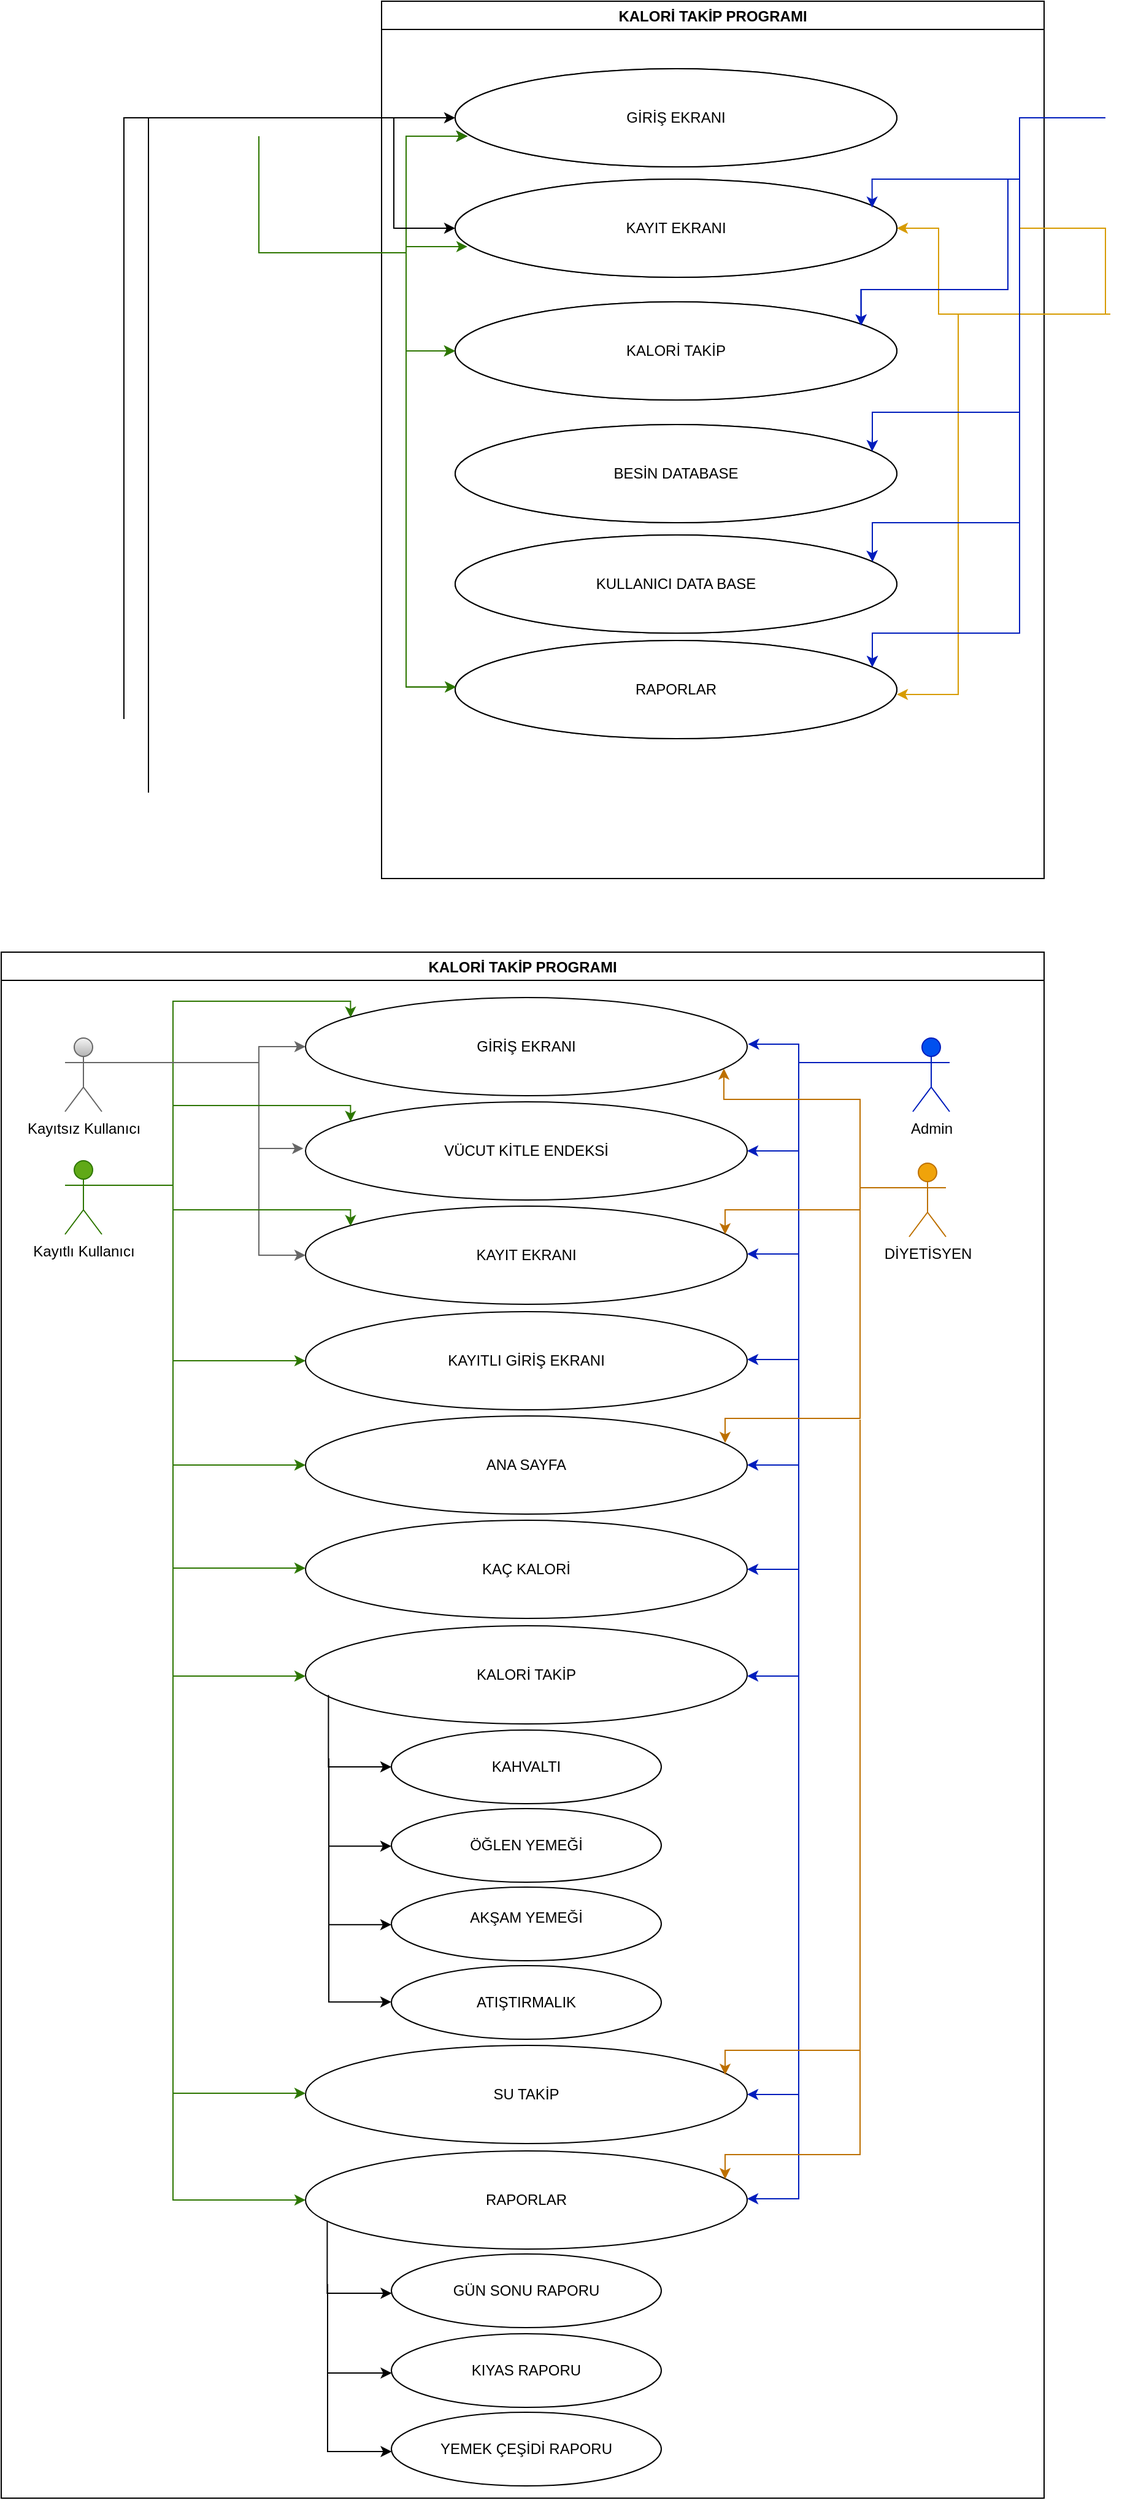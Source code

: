 <mxfile version="15.5.0" type="device"><diagram id="cacBJ3tiB-EXHOqqNlQ6" name="Page-1"><mxGraphModel dx="2858" dy="1007" grid="1" gridSize="10" guides="1" tooltips="1" connect="1" arrows="1" fold="1" page="1" pageScale="1" pageWidth="827" pageHeight="1169" background="#ffffff" math="0" shadow="0"><root><mxCell id="0"/><mxCell id="1" parent="0"/><mxCell id="B9KNrg0QCqw6SY1otzVy-28" style="edgeStyle=orthogonalEdgeStyle;rounded=0;orthogonalLoop=1;jettySize=auto;html=1;entryX=0;entryY=0.5;entryDx=0;entryDy=0;" parent="1" target="B9KNrg0QCqw6SY1otzVy-13" edge="1"><mxGeometry relative="1" as="geometry"><mxPoint x="200" y="110" as="targetPoint"/><Array as="points"><mxPoint x="90" y="110"/><mxPoint x="90" y="110"/></Array><mxPoint x="-30" y="660" as="sourcePoint"/></mxGeometry></mxCell><mxCell id="B9KNrg0QCqw6SY1otzVy-2" value="Kayıtlı Kullanıcı" style="shape=umlActor;verticalLabelPosition=bottom;verticalAlign=top;html=1;outlineConnect=0;fillColor=#60a917;strokeColor=#2D7600;fontColor=#000000;" parent="1" vertex="1"><mxGeometry x="-98" y="960" width="30" height="60" as="geometry"/></mxCell><mxCell id="B9KNrg0QCqw6SY1otzVy-5" value="Kayıtsız Kullanıcı" style="shape=umlActor;verticalLabelPosition=bottom;verticalAlign=top;html=1;outlineConnect=0;gradientColor=#b3b3b3;fillColor=#f5f5f5;strokeColor=#666666;" parent="1" vertex="1"><mxGeometry x="-98" y="860" width="30" height="60" as="geometry"/></mxCell><mxCell id="9NzVU3PA_Ae66Xvz6yI8-5" value="" style="edgeStyle=orthogonalEdgeStyle;rounded=0;orthogonalLoop=1;jettySize=auto;html=1;gradientColor=#ffa500;fillColor=#ffcd28;strokeColor=#d79b00;entryX=1;entryY=0.5;entryDx=0;entryDy=0;" parent="1" target="B9KNrg0QCqw6SY1otzVy-15" edge="1"><mxGeometry relative="1" as="geometry"><Array as="points"><mxPoint x="614" y="270"/><mxPoint x="614" y="200"/></Array><mxPoint x="754" y="270" as="sourcePoint"/><mxPoint x="574" y="200" as="targetPoint"/></mxGeometry></mxCell><mxCell id="B9KNrg0QCqw6SY1otzVy-11" value="KALORİ TAKİP PROGRAMI" style="swimlane;" parent="1" vertex="1"><mxGeometry x="160" y="15" width="540" height="715" as="geometry"><mxRectangle x="160" y="15" width="190" height="23" as="alternateBounds"/></mxGeometry></mxCell><mxCell id="B9KNrg0QCqw6SY1otzVy-13" value="" style="ellipse;whiteSpace=wrap;html=1;" parent="B9KNrg0QCqw6SY1otzVy-11" vertex="1"><mxGeometry x="60" y="55" width="360" height="80" as="geometry"/></mxCell><mxCell id="B9KNrg0QCqw6SY1otzVy-15" value="" style="ellipse;whiteSpace=wrap;html=1;" parent="B9KNrg0QCqw6SY1otzVy-11" vertex="1"><mxGeometry x="60" y="145" width="360" height="80" as="geometry"/></mxCell><mxCell id="B9KNrg0QCqw6SY1otzVy-17" value="GİRİŞ EKRANI" style="text;html=1;strokeColor=none;fillColor=none;align=center;verticalAlign=middle;whiteSpace=wrap;rounded=0;" parent="B9KNrg0QCqw6SY1otzVy-11" vertex="1"><mxGeometry x="145" y="80" width="190" height="30" as="geometry"/></mxCell><mxCell id="B9KNrg0QCqw6SY1otzVy-18" value="" style="ellipse;whiteSpace=wrap;html=1;" parent="B9KNrg0QCqw6SY1otzVy-11" vertex="1"><mxGeometry x="60" y="245" width="360" height="80" as="geometry"/></mxCell><mxCell id="B9KNrg0QCqw6SY1otzVy-19" value="KALORİ TAKİP" style="text;html=1;strokeColor=none;fillColor=none;align=center;verticalAlign=middle;whiteSpace=wrap;rounded=0;" parent="B9KNrg0QCqw6SY1otzVy-11" vertex="1"><mxGeometry x="145" y="270" width="190" height="30" as="geometry"/></mxCell><mxCell id="B9KNrg0QCqw6SY1otzVy-20" value="" style="ellipse;whiteSpace=wrap;html=1;" parent="B9KNrg0QCqw6SY1otzVy-11" vertex="1"><mxGeometry x="60" y="345" width="360" height="80" as="geometry"/></mxCell><mxCell id="B9KNrg0QCqw6SY1otzVy-21" value="BESİN DATABASE" style="text;html=1;strokeColor=none;fillColor=none;align=center;verticalAlign=middle;whiteSpace=wrap;rounded=0;" parent="B9KNrg0QCqw6SY1otzVy-11" vertex="1"><mxGeometry x="145" y="370" width="190" height="30" as="geometry"/></mxCell><mxCell id="B9KNrg0QCqw6SY1otzVy-22" value="" style="ellipse;whiteSpace=wrap;html=1;" parent="B9KNrg0QCqw6SY1otzVy-11" vertex="1"><mxGeometry x="60" y="435" width="360" height="80" as="geometry"/></mxCell><mxCell id="B9KNrg0QCqw6SY1otzVy-23" value="KULLANICI DATA BASE" style="text;html=1;strokeColor=none;fillColor=none;align=center;verticalAlign=middle;whiteSpace=wrap;rounded=0;" parent="B9KNrg0QCqw6SY1otzVy-11" vertex="1"><mxGeometry x="145" y="460" width="190" height="30" as="geometry"/></mxCell><mxCell id="B9KNrg0QCqw6SY1otzVy-24" value="" style="ellipse;whiteSpace=wrap;html=1;" parent="B9KNrg0QCqw6SY1otzVy-11" vertex="1"><mxGeometry x="60" y="521" width="360" height="80" as="geometry"/></mxCell><mxCell id="B9KNrg0QCqw6SY1otzVy-25" value="RAPORLAR" style="text;html=1;strokeColor=none;fillColor=none;align=center;verticalAlign=middle;whiteSpace=wrap;rounded=0;" parent="B9KNrg0QCqw6SY1otzVy-11" vertex="1"><mxGeometry x="145" y="546" width="190" height="30" as="geometry"/></mxCell><mxCell id="yzEdM-ZwiQYjUaZU4ipu-3" style="edgeStyle=orthogonalEdgeStyle;rounded=0;orthogonalLoop=1;jettySize=auto;html=1;entryX=0;entryY=0.5;entryDx=0;entryDy=0;" edge="1" parent="B9KNrg0QCqw6SY1otzVy-11"><mxGeometry relative="1" as="geometry"><mxPoint x="70" y="109.97" as="targetPoint"/><Array as="points"><mxPoint x="-100" y="205"/><mxPoint x="20" y="205"/><mxPoint x="20" y="110"/></Array><mxPoint x="-90" y="205" as="sourcePoint"/></mxGeometry></mxCell><mxCell id="yzEdM-ZwiQYjUaZU4ipu-5" value="" style="endArrow=classic;html=1;rounded=0;edgeStyle=orthogonalEdgeStyle;fillColor=#60a917;strokeColor=#2D7600;entryX=0.002;entryY=0.474;entryDx=0;entryDy=0;entryPerimeter=0;" edge="1" parent="B9KNrg0QCqw6SY1otzVy-11" target="B9KNrg0QCqw6SY1otzVy-24"><mxGeometry width="50" height="50" relative="1" as="geometry"><mxPoint x="20" y="272.97" as="sourcePoint"/><mxPoint x="50" y="560" as="targetPoint"/><Array as="points"><mxPoint x="20" y="559"/></Array></mxGeometry></mxCell><mxCell id="yzEdM-ZwiQYjUaZU4ipu-11" style="edgeStyle=orthogonalEdgeStyle;rounded=0;orthogonalLoop=1;jettySize=auto;html=1;entryX=0;entryY=0.5;entryDx=0;entryDy=0;fillColor=#60a917;strokeColor=#2D7600;" edge="1" parent="B9KNrg0QCqw6SY1otzVy-11"><mxGeometry relative="1" as="geometry"><mxPoint x="70" y="109.97" as="targetPoint"/><Array as="points"><mxPoint x="20" y="205"/><mxPoint x="20" y="110"/></Array><mxPoint y="205" as="sourcePoint"/></mxGeometry></mxCell><mxCell id="yzEdM-ZwiQYjUaZU4ipu-12" value="" style="endArrow=classic;html=1;rounded=0;edgeStyle=orthogonalEdgeStyle;fillColor=#60a917;strokeColor=#2D7600;entryX=0;entryY=0.5;entryDx=0;entryDy=0;" edge="1" parent="B9KNrg0QCqw6SY1otzVy-11" target="B9KNrg0QCqw6SY1otzVy-18"><mxGeometry width="50" height="50" relative="1" as="geometry"><mxPoint x="20" y="199.97" as="sourcePoint"/><mxPoint x="50" y="265" as="targetPoint"/><Array as="points"><mxPoint x="20" y="285"/></Array></mxGeometry></mxCell><mxCell id="yzEdM-ZwiQYjUaZU4ipu-18" style="edgeStyle=orthogonalEdgeStyle;rounded=0;orthogonalLoop=1;jettySize=auto;html=1;fillColor=#0050ef;strokeColor=#001DBC;" edge="1" parent="B9KNrg0QCqw6SY1otzVy-11" target="B9KNrg0QCqw6SY1otzVy-24"><mxGeometry relative="1" as="geometry"><mxPoint x="430" y="525" as="targetPoint"/><mxPoint x="520" y="145" as="sourcePoint"/><Array as="points"><mxPoint x="520" y="515"/><mxPoint x="400" y="515"/></Array></mxGeometry></mxCell><mxCell id="yzEdM-ZwiQYjUaZU4ipu-19" style="edgeStyle=orthogonalEdgeStyle;rounded=0;orthogonalLoop=1;jettySize=auto;html=1;fillColor=#0050ef;strokeColor=#001DBC;entryX=0.944;entryY=0.272;entryDx=0;entryDy=0;entryPerimeter=0;" edge="1" parent="B9KNrg0QCqw6SY1otzVy-11" target="B9KNrg0QCqw6SY1otzVy-20"><mxGeometry relative="1" as="geometry"><mxPoint x="430" y="355" as="targetPoint"/><mxPoint x="590" y="95" as="sourcePoint"/><Array as="points"><mxPoint x="520" y="95"/><mxPoint x="520" y="335"/><mxPoint x="400" y="335"/><mxPoint x="400" y="355"/><mxPoint x="400" y="355"/></Array></mxGeometry></mxCell><mxCell id="yzEdM-ZwiQYjUaZU4ipu-20" style="edgeStyle=orthogonalEdgeStyle;rounded=0;orthogonalLoop=1;jettySize=auto;html=1;fillColor=#0050ef;strokeColor=#001DBC;entryX=0.945;entryY=0.272;entryDx=0;entryDy=0;entryPerimeter=0;" edge="1" parent="B9KNrg0QCqw6SY1otzVy-11" target="B9KNrg0QCqw6SY1otzVy-22"><mxGeometry relative="1" as="geometry"><mxPoint x="400" y="452" as="targetPoint"/><mxPoint x="590" y="95" as="sourcePoint"/><Array as="points"><mxPoint x="520" y="95"/><mxPoint x="520" y="425"/><mxPoint x="400" y="425"/><mxPoint x="400" y="452"/><mxPoint x="400" y="452"/></Array></mxGeometry></mxCell><mxCell id="yzEdM-ZwiQYjUaZU4ipu-26" value="" style="endArrow=classic;html=1;rounded=0;edgeStyle=orthogonalEdgeStyle;fillColor=#0050ef;strokeColor=#001DBC;entryX=0.919;entryY=0.242;entryDx=0;entryDy=0;entryPerimeter=0;" edge="1" parent="B9KNrg0QCqw6SY1otzVy-11" target="B9KNrg0QCqw6SY1otzVy-18"><mxGeometry width="50" height="50" relative="1" as="geometry"><mxPoint x="510.52" y="145" as="sourcePoint"/><mxPoint x="390" y="260.64" as="targetPoint"/><Array as="points"><mxPoint x="511" y="235"/><mxPoint x="391" y="235"/></Array></mxGeometry></mxCell><mxCell id="B9KNrg0QCqw6SY1otzVy-16" value="KAYIT EKRANI" style="text;html=1;strokeColor=none;fillColor=none;align=center;verticalAlign=middle;whiteSpace=wrap;rounded=0;" parent="B9KNrg0QCqw6SY1otzVy-11" vertex="1"><mxGeometry x="145" y="170" width="190" height="30" as="geometry"/></mxCell><mxCell id="yzEdM-ZwiQYjUaZU4ipu-42" value="KALORİ TAKİP PROGRAMI" style="swimlane;" vertex="1" parent="B9KNrg0QCqw6SY1otzVy-11"><mxGeometry width="540" height="715" as="geometry"><mxRectangle x="160" y="15" width="190" height="23" as="alternateBounds"/></mxGeometry></mxCell><mxCell id="yzEdM-ZwiQYjUaZU4ipu-43" value="" style="ellipse;whiteSpace=wrap;html=1;" vertex="1" parent="yzEdM-ZwiQYjUaZU4ipu-42"><mxGeometry x="60" y="55" width="360" height="80" as="geometry"/></mxCell><mxCell id="yzEdM-ZwiQYjUaZU4ipu-44" value="" style="ellipse;whiteSpace=wrap;html=1;" vertex="1" parent="yzEdM-ZwiQYjUaZU4ipu-42"><mxGeometry x="60" y="145" width="360" height="80" as="geometry"/></mxCell><mxCell id="yzEdM-ZwiQYjUaZU4ipu-45" value="GİRİŞ EKRANI" style="text;html=1;strokeColor=none;fillColor=none;align=center;verticalAlign=middle;whiteSpace=wrap;rounded=0;" vertex="1" parent="yzEdM-ZwiQYjUaZU4ipu-42"><mxGeometry x="145" y="80" width="190" height="30" as="geometry"/></mxCell><mxCell id="yzEdM-ZwiQYjUaZU4ipu-46" value="" style="ellipse;whiteSpace=wrap;html=1;" vertex="1" parent="yzEdM-ZwiQYjUaZU4ipu-42"><mxGeometry x="60" y="245" width="360" height="80" as="geometry"/></mxCell><mxCell id="yzEdM-ZwiQYjUaZU4ipu-47" value="KALORİ TAKİP" style="text;html=1;strokeColor=none;fillColor=none;align=center;verticalAlign=middle;whiteSpace=wrap;rounded=0;" vertex="1" parent="yzEdM-ZwiQYjUaZU4ipu-42"><mxGeometry x="145" y="270" width="190" height="30" as="geometry"/></mxCell><mxCell id="yzEdM-ZwiQYjUaZU4ipu-48" value="" style="ellipse;whiteSpace=wrap;html=1;" vertex="1" parent="yzEdM-ZwiQYjUaZU4ipu-42"><mxGeometry x="60" y="345" width="360" height="80" as="geometry"/></mxCell><mxCell id="yzEdM-ZwiQYjUaZU4ipu-49" value="BESİN DATABASE" style="text;html=1;strokeColor=none;fillColor=none;align=center;verticalAlign=middle;whiteSpace=wrap;rounded=0;" vertex="1" parent="yzEdM-ZwiQYjUaZU4ipu-42"><mxGeometry x="145" y="370" width="190" height="30" as="geometry"/></mxCell><mxCell id="yzEdM-ZwiQYjUaZU4ipu-50" value="" style="ellipse;whiteSpace=wrap;html=1;" vertex="1" parent="yzEdM-ZwiQYjUaZU4ipu-42"><mxGeometry x="60" y="435" width="360" height="80" as="geometry"/></mxCell><mxCell id="yzEdM-ZwiQYjUaZU4ipu-51" value="KULLANICI DATA BASE" style="text;html=1;strokeColor=none;fillColor=none;align=center;verticalAlign=middle;whiteSpace=wrap;rounded=0;" vertex="1" parent="yzEdM-ZwiQYjUaZU4ipu-42"><mxGeometry x="145" y="460" width="190" height="30" as="geometry"/></mxCell><mxCell id="yzEdM-ZwiQYjUaZU4ipu-52" value="" style="ellipse;whiteSpace=wrap;html=1;" vertex="1" parent="yzEdM-ZwiQYjUaZU4ipu-42"><mxGeometry x="60" y="521" width="360" height="80" as="geometry"/></mxCell><mxCell id="yzEdM-ZwiQYjUaZU4ipu-53" value="RAPORLAR" style="text;html=1;strokeColor=none;fillColor=none;align=center;verticalAlign=middle;whiteSpace=wrap;rounded=0;" vertex="1" parent="yzEdM-ZwiQYjUaZU4ipu-42"><mxGeometry x="145" y="546" width="190" height="30" as="geometry"/></mxCell><mxCell id="yzEdM-ZwiQYjUaZU4ipu-54" style="edgeStyle=orthogonalEdgeStyle;rounded=0;orthogonalLoop=1;jettySize=auto;html=1;exitX=0;exitY=0.333;exitDx=0;exitDy=0;exitPerimeter=0;gradientColor=#ffa500;fillColor=#ffcd28;strokeColor=#d79b00;" edge="1" parent="yzEdM-ZwiQYjUaZU4ipu-42"><mxGeometry relative="1" as="geometry"><mxPoint x="420" y="565" as="targetPoint"/><mxPoint x="520" y="185" as="sourcePoint"/><Array as="points"><mxPoint x="590" y="255"/><mxPoint x="470" y="255"/><mxPoint x="470" y="565"/></Array></mxGeometry></mxCell><mxCell id="yzEdM-ZwiQYjUaZU4ipu-55" style="edgeStyle=orthogonalEdgeStyle;rounded=0;orthogonalLoop=1;jettySize=auto;html=1;entryX=0;entryY=0.5;entryDx=0;entryDy=0;" edge="1" parent="yzEdM-ZwiQYjUaZU4ipu-42"><mxGeometry relative="1" as="geometry"><mxPoint x="70" y="109.97" as="targetPoint"/><Array as="points"><mxPoint x="-100" y="205"/><mxPoint x="20" y="205"/><mxPoint x="20" y="110"/></Array><mxPoint x="-90" y="205" as="sourcePoint"/></mxGeometry></mxCell><mxCell id="yzEdM-ZwiQYjUaZU4ipu-56" value="" style="endArrow=classic;html=1;rounded=0;edgeStyle=orthogonalEdgeStyle;fillColor=#60a917;strokeColor=#2D7600;entryX=0.002;entryY=0.474;entryDx=0;entryDy=0;entryPerimeter=0;" edge="1" parent="yzEdM-ZwiQYjUaZU4ipu-42" target="yzEdM-ZwiQYjUaZU4ipu-52"><mxGeometry width="50" height="50" relative="1" as="geometry"><mxPoint x="20" y="272.97" as="sourcePoint"/><mxPoint x="50" y="560" as="targetPoint"/><Array as="points"><mxPoint x="20" y="559"/></Array></mxGeometry></mxCell><mxCell id="yzEdM-ZwiQYjUaZU4ipu-57" style="edgeStyle=orthogonalEdgeStyle;rounded=0;orthogonalLoop=1;jettySize=auto;html=1;entryX=0;entryY=0.5;entryDx=0;entryDy=0;exitX=1;exitY=0.333;exitDx=0;exitDy=0;exitPerimeter=0;fillColor=#60a917;strokeColor=#2D7600;" edge="1" parent="yzEdM-ZwiQYjUaZU4ipu-42"><mxGeometry relative="1" as="geometry"><mxPoint x="70" y="199.97" as="targetPoint"/><mxPoint x="-100" y="109.999" as="sourcePoint"/><Array as="points"><mxPoint x="20" y="205"/><mxPoint x="20" y="200"/></Array></mxGeometry></mxCell><mxCell id="yzEdM-ZwiQYjUaZU4ipu-58" style="edgeStyle=orthogonalEdgeStyle;rounded=0;orthogonalLoop=1;jettySize=auto;html=1;entryX=0;entryY=0.5;entryDx=0;entryDy=0;fillColor=#60a917;strokeColor=#2D7600;" edge="1" parent="yzEdM-ZwiQYjUaZU4ipu-42"><mxGeometry relative="1" as="geometry"><mxPoint x="70" y="109.97" as="targetPoint"/><Array as="points"><mxPoint x="20" y="205"/><mxPoint x="20" y="110"/></Array><mxPoint y="205" as="sourcePoint"/></mxGeometry></mxCell><mxCell id="yzEdM-ZwiQYjUaZU4ipu-59" value="" style="endArrow=classic;html=1;rounded=0;edgeStyle=orthogonalEdgeStyle;fillColor=#60a917;strokeColor=#2D7600;entryX=0;entryY=0.5;entryDx=0;entryDy=0;" edge="1" parent="yzEdM-ZwiQYjUaZU4ipu-42" target="yzEdM-ZwiQYjUaZU4ipu-46"><mxGeometry width="50" height="50" relative="1" as="geometry"><mxPoint x="20" y="199.97" as="sourcePoint"/><mxPoint x="50" y="265" as="targetPoint"/><Array as="points"><mxPoint x="20" y="285"/></Array></mxGeometry></mxCell><mxCell id="yzEdM-ZwiQYjUaZU4ipu-60" style="edgeStyle=orthogonalEdgeStyle;rounded=0;orthogonalLoop=1;jettySize=auto;html=1;fillColor=#0050ef;strokeColor=#001DBC;" edge="1" parent="yzEdM-ZwiQYjUaZU4ipu-42" target="yzEdM-ZwiQYjUaZU4ipu-52"><mxGeometry relative="1" as="geometry"><mxPoint x="430" y="525" as="targetPoint"/><mxPoint x="520" y="145" as="sourcePoint"/><Array as="points"><mxPoint x="520" y="515"/><mxPoint x="400" y="515"/></Array></mxGeometry></mxCell><mxCell id="yzEdM-ZwiQYjUaZU4ipu-61" style="edgeStyle=orthogonalEdgeStyle;rounded=0;orthogonalLoop=1;jettySize=auto;html=1;fillColor=#0050ef;strokeColor=#001DBC;entryX=0.944;entryY=0.272;entryDx=0;entryDy=0;entryPerimeter=0;" edge="1" parent="yzEdM-ZwiQYjUaZU4ipu-42" target="yzEdM-ZwiQYjUaZU4ipu-48"><mxGeometry relative="1" as="geometry"><mxPoint x="430" y="355" as="targetPoint"/><mxPoint x="590" y="95" as="sourcePoint"/><Array as="points"><mxPoint x="520" y="95"/><mxPoint x="520" y="335"/><mxPoint x="400" y="335"/><mxPoint x="400" y="355"/><mxPoint x="400" y="355"/></Array></mxGeometry></mxCell><mxCell id="yzEdM-ZwiQYjUaZU4ipu-62" style="edgeStyle=orthogonalEdgeStyle;rounded=0;orthogonalLoop=1;jettySize=auto;html=1;fillColor=#0050ef;strokeColor=#001DBC;entryX=0.945;entryY=0.272;entryDx=0;entryDy=0;entryPerimeter=0;" edge="1" parent="yzEdM-ZwiQYjUaZU4ipu-42" target="yzEdM-ZwiQYjUaZU4ipu-50"><mxGeometry relative="1" as="geometry"><mxPoint x="400" y="452" as="targetPoint"/><mxPoint x="590" y="95" as="sourcePoint"/><Array as="points"><mxPoint x="520" y="95"/><mxPoint x="520" y="425"/><mxPoint x="400" y="425"/><mxPoint x="400" y="452"/><mxPoint x="400" y="452"/></Array></mxGeometry></mxCell><mxCell id="yzEdM-ZwiQYjUaZU4ipu-63" value="" style="endArrow=classic;html=1;rounded=0;edgeStyle=orthogonalEdgeStyle;fillColor=#0050ef;strokeColor=#001DBC;entryX=0.919;entryY=0.242;entryDx=0;entryDy=0;entryPerimeter=0;" edge="1" parent="yzEdM-ZwiQYjUaZU4ipu-42" target="yzEdM-ZwiQYjUaZU4ipu-46"><mxGeometry width="50" height="50" relative="1" as="geometry"><mxPoint x="510.52" y="145" as="sourcePoint"/><mxPoint x="390" y="260.64" as="targetPoint"/><Array as="points"><mxPoint x="511" y="235"/><mxPoint x="391" y="235"/></Array></mxGeometry></mxCell><mxCell id="yzEdM-ZwiQYjUaZU4ipu-64" value="KAYIT EKRANI" style="text;html=1;strokeColor=none;fillColor=none;align=center;verticalAlign=middle;whiteSpace=wrap;rounded=0;" vertex="1" parent="yzEdM-ZwiQYjUaZU4ipu-42"><mxGeometry x="145" y="170" width="190" height="30" as="geometry"/></mxCell><mxCell id="B9KNrg0QCqw6SY1otzVy-31" style="edgeStyle=orthogonalEdgeStyle;rounded=0;orthogonalLoop=1;jettySize=auto;html=1;entryX=0;entryY=0.5;entryDx=0;entryDy=0;" parent="1" target="B9KNrg0QCqw6SY1otzVy-15" edge="1"><mxGeometry relative="1" as="geometry"><mxPoint x="210" y="120" as="targetPoint"/><mxPoint x="-50" y="600" as="sourcePoint"/><Array as="points"><mxPoint x="170" y="110"/><mxPoint x="170" y="200"/></Array></mxGeometry></mxCell><mxCell id="9NzVU3PA_Ae66Xvz6yI8-4" value="Admin" style="shape=umlActor;verticalLabelPosition=bottom;verticalAlign=top;html=1;outlineConnect=0;fillColor=#0050ef;strokeColor=#001DBC;fontColor=#000000;" parent="1" vertex="1"><mxGeometry x="593" y="860" width="30" height="60" as="geometry"/></mxCell><mxCell id="yzEdM-ZwiQYjUaZU4ipu-21" value="" style="endArrow=classic;html=1;rounded=0;edgeStyle=orthogonalEdgeStyle;fillColor=#0050ef;strokeColor=#001DBC;entryX=0.944;entryY=0.291;entryDx=0;entryDy=0;entryPerimeter=0;" edge="1" parent="1" target="B9KNrg0QCqw6SY1otzVy-15"><mxGeometry width="50" height="50" relative="1" as="geometry"><mxPoint x="680" y="200" as="sourcePoint"/><mxPoint x="630" y="170" as="targetPoint"/><Array as="points"><mxPoint x="680" y="160"/><mxPoint x="560" y="160"/></Array></mxGeometry></mxCell><mxCell id="yzEdM-ZwiQYjUaZU4ipu-91" value="KALORİ TAKİP PROGRAMI" style="swimlane;" vertex="1" parent="1"><mxGeometry x="-150" y="790" width="850" height="1260" as="geometry"><mxRectangle x="160" y="15" width="190" height="23" as="alternateBounds"/></mxGeometry></mxCell><mxCell id="yzEdM-ZwiQYjUaZU4ipu-121" value="" style="ellipse;whiteSpace=wrap;html=1;" vertex="1" parent="yzEdM-ZwiQYjUaZU4ipu-91"><mxGeometry x="318" y="826" width="220" height="60" as="geometry"/></mxCell><mxCell id="yzEdM-ZwiQYjUaZU4ipu-120" value="" style="ellipse;whiteSpace=wrap;html=1;" vertex="1" parent="yzEdM-ZwiQYjUaZU4ipu-91"><mxGeometry x="318" y="762" width="220" height="60" as="geometry"/></mxCell><mxCell id="yzEdM-ZwiQYjUaZU4ipu-119" value="" style="ellipse;whiteSpace=wrap;html=1;" vertex="1" parent="yzEdM-ZwiQYjUaZU4ipu-91"><mxGeometry x="318" y="698" width="220" height="60" as="geometry"/></mxCell><mxCell id="yzEdM-ZwiQYjUaZU4ipu-65" value="" style="ellipse;whiteSpace=wrap;html=1;" vertex="1" parent="yzEdM-ZwiQYjUaZU4ipu-91"><mxGeometry x="248" y="37" width="360" height="80" as="geometry"/></mxCell><mxCell id="yzEdM-ZwiQYjUaZU4ipu-66" value="GİRİŞ EKRANI" style="text;html=1;strokeColor=none;fillColor=none;align=center;verticalAlign=middle;whiteSpace=wrap;rounded=0;" vertex="1" parent="yzEdM-ZwiQYjUaZU4ipu-91"><mxGeometry x="333" y="62" width="190" height="30" as="geometry"/></mxCell><mxCell id="yzEdM-ZwiQYjUaZU4ipu-40" value="" style="ellipse;whiteSpace=wrap;html=1;" vertex="1" parent="yzEdM-ZwiQYjUaZU4ipu-91"><mxGeometry x="248" y="122" width="360" height="80" as="geometry"/></mxCell><mxCell id="yzEdM-ZwiQYjUaZU4ipu-41" value="VÜCUT KİTLE ENDEKSİ" style="text;html=1;strokeColor=none;fillColor=none;align=center;verticalAlign=middle;whiteSpace=wrap;rounded=0;" vertex="1" parent="yzEdM-ZwiQYjUaZU4ipu-91"><mxGeometry x="333" y="147" width="190" height="30" as="geometry"/></mxCell><mxCell id="yzEdM-ZwiQYjUaZU4ipu-67" value="" style="ellipse;whiteSpace=wrap;html=1;" vertex="1" parent="yzEdM-ZwiQYjUaZU4ipu-91"><mxGeometry x="248" y="207" width="360" height="80" as="geometry"/></mxCell><mxCell id="yzEdM-ZwiQYjUaZU4ipu-68" value="KAYIT EKRANI" style="text;html=1;strokeColor=none;fillColor=none;align=center;verticalAlign=middle;whiteSpace=wrap;rounded=0;" vertex="1" parent="yzEdM-ZwiQYjUaZU4ipu-91"><mxGeometry x="333" y="232" width="190" height="30" as="geometry"/></mxCell><mxCell id="yzEdM-ZwiQYjUaZU4ipu-38" value="" style="ellipse;whiteSpace=wrap;html=1;" vertex="1" parent="yzEdM-ZwiQYjUaZU4ipu-91"><mxGeometry x="248" y="378" width="360" height="80" as="geometry"/></mxCell><mxCell id="yzEdM-ZwiQYjUaZU4ipu-39" value="ANA SAYFA" style="text;html=1;strokeColor=none;fillColor=none;align=center;verticalAlign=middle;whiteSpace=wrap;rounded=0;" vertex="1" parent="yzEdM-ZwiQYjUaZU4ipu-91"><mxGeometry x="333" y="403" width="190" height="30" as="geometry"/></mxCell><mxCell id="yzEdM-ZwiQYjUaZU4ipu-69" value="" style="ellipse;whiteSpace=wrap;html=1;" vertex="1" parent="yzEdM-ZwiQYjUaZU4ipu-91"><mxGeometry x="248" y="293" width="360" height="80" as="geometry"/></mxCell><mxCell id="yzEdM-ZwiQYjUaZU4ipu-70" value="KAYITLI GİRİŞ EKRANI" style="text;html=1;strokeColor=none;fillColor=none;align=center;verticalAlign=middle;whiteSpace=wrap;rounded=0;" vertex="1" parent="yzEdM-ZwiQYjUaZU4ipu-91"><mxGeometry x="333" y="318" width="190" height="30" as="geometry"/></mxCell><mxCell id="yzEdM-ZwiQYjUaZU4ipu-71" value="" style="ellipse;whiteSpace=wrap;html=1;" vertex="1" parent="yzEdM-ZwiQYjUaZU4ipu-91"><mxGeometry x="248" y="463" width="360" height="80" as="geometry"/></mxCell><mxCell id="yzEdM-ZwiQYjUaZU4ipu-72" value="KAÇ KALORİ" style="text;html=1;strokeColor=none;fillColor=none;align=center;verticalAlign=middle;whiteSpace=wrap;rounded=0;" vertex="1" parent="yzEdM-ZwiQYjUaZU4ipu-91"><mxGeometry x="333" y="488" width="190" height="30" as="geometry"/></mxCell><mxCell id="yzEdM-ZwiQYjUaZU4ipu-73" value="" style="ellipse;whiteSpace=wrap;html=1;" vertex="1" parent="yzEdM-ZwiQYjUaZU4ipu-91"><mxGeometry x="248" y="549" width="360" height="80" as="geometry"/></mxCell><mxCell id="yzEdM-ZwiQYjUaZU4ipu-74" value="KALORİ TAKİP" style="text;html=1;strokeColor=none;fillColor=none;align=center;verticalAlign=middle;whiteSpace=wrap;rounded=0;" vertex="1" parent="yzEdM-ZwiQYjUaZU4ipu-91"><mxGeometry x="333" y="574" width="190" height="30" as="geometry"/></mxCell><mxCell id="yzEdM-ZwiQYjUaZU4ipu-82" value="ÖĞLEN YEMEĞİ" style="text;html=1;strokeColor=none;fillColor=none;align=center;verticalAlign=middle;whiteSpace=wrap;rounded=0;" vertex="1" parent="yzEdM-ZwiQYjUaZU4ipu-91"><mxGeometry x="333" y="713" width="190" height="30" as="geometry"/></mxCell><mxCell id="yzEdM-ZwiQYjUaZU4ipu-84" value="AKŞAM YEMEĞİ" style="text;html=1;strokeColor=none;fillColor=none;align=center;verticalAlign=middle;whiteSpace=wrap;rounded=0;" vertex="1" parent="yzEdM-ZwiQYjUaZU4ipu-91"><mxGeometry x="333" y="772" width="190" height="30" as="geometry"/></mxCell><mxCell id="yzEdM-ZwiQYjUaZU4ipu-86" value="ATIŞTIRMALIK" style="text;html=1;strokeColor=none;fillColor=none;align=center;verticalAlign=middle;whiteSpace=wrap;rounded=0;" vertex="1" parent="yzEdM-ZwiQYjUaZU4ipu-91"><mxGeometry x="333" y="841" width="190" height="30" as="geometry"/></mxCell><mxCell id="yzEdM-ZwiQYjUaZU4ipu-79" value="" style="ellipse;whiteSpace=wrap;html=1;" vertex="1" parent="yzEdM-ZwiQYjUaZU4ipu-91"><mxGeometry x="318" y="634" width="220" height="60" as="geometry"/></mxCell><mxCell id="yzEdM-ZwiQYjUaZU4ipu-80" value="KAHVALTI" style="text;html=1;strokeColor=none;fillColor=none;align=center;verticalAlign=middle;whiteSpace=wrap;rounded=0;" vertex="1" parent="yzEdM-ZwiQYjUaZU4ipu-91"><mxGeometry x="333" y="649" width="190" height="30" as="geometry"/></mxCell><mxCell id="yzEdM-ZwiQYjUaZU4ipu-122" value="" style="endArrow=classic;html=1;rounded=0;fontColor=#000000;edgeStyle=orthogonalEdgeStyle;exitX=0.052;exitY=0.705;exitDx=0;exitDy=0;exitPerimeter=0;" edge="1" parent="yzEdM-ZwiQYjUaZU4ipu-91" source="yzEdM-ZwiQYjUaZU4ipu-73"><mxGeometry width="50" height="50" relative="1" as="geometry"><mxPoint x="268" y="614" as="sourcePoint"/><mxPoint x="318" y="664" as="targetPoint"/><Array as="points"><mxPoint x="267" y="664"/></Array></mxGeometry></mxCell><mxCell id="yzEdM-ZwiQYjUaZU4ipu-123" value="" style="endArrow=classic;html=1;rounded=0;fontColor=#000000;edgeStyle=orthogonalEdgeStyle;" edge="1" parent="yzEdM-ZwiQYjUaZU4ipu-91"><mxGeometry width="50" height="50" relative="1" as="geometry"><mxPoint x="267" y="657" as="sourcePoint"/><mxPoint x="318" y="728.6" as="targetPoint"/><Array as="points"><mxPoint x="267" y="729"/></Array></mxGeometry></mxCell><mxCell id="yzEdM-ZwiQYjUaZU4ipu-124" value="" style="endArrow=classic;html=1;rounded=0;fontColor=#000000;edgeStyle=orthogonalEdgeStyle;" edge="1" parent="yzEdM-ZwiQYjUaZU4ipu-91"><mxGeometry width="50" height="50" relative="1" as="geometry"><mxPoint x="267" y="721" as="sourcePoint"/><mxPoint x="318" y="792.6" as="targetPoint"/><Array as="points"><mxPoint x="267" y="793"/></Array></mxGeometry></mxCell><mxCell id="yzEdM-ZwiQYjUaZU4ipu-151" value="" style="endArrow=classic;html=1;rounded=0;fontColor=#000000;edgeStyle=orthogonalEdgeStyle;" edge="1" parent="yzEdM-ZwiQYjUaZU4ipu-91"><mxGeometry width="50" height="50" relative="1" as="geometry"><mxPoint x="267" y="784" as="sourcePoint"/><mxPoint x="318" y="855.6" as="targetPoint"/><Array as="points"><mxPoint x="267" y="856"/></Array></mxGeometry></mxCell><mxCell id="yzEdM-ZwiQYjUaZU4ipu-75" value="" style="ellipse;whiteSpace=wrap;html=1;" vertex="1" parent="yzEdM-ZwiQYjUaZU4ipu-91"><mxGeometry x="248" y="891" width="360" height="80" as="geometry"/></mxCell><mxCell id="yzEdM-ZwiQYjUaZU4ipu-76" value="SU TAKİP" style="text;html=1;strokeColor=none;fillColor=none;align=center;verticalAlign=middle;whiteSpace=wrap;rounded=0;" vertex="1" parent="yzEdM-ZwiQYjUaZU4ipu-91"><mxGeometry x="333" y="916" width="190" height="30" as="geometry"/></mxCell><mxCell id="yzEdM-ZwiQYjUaZU4ipu-77" value="RAPORLAR" style="ellipse;whiteSpace=wrap;html=1;" vertex="1" parent="yzEdM-ZwiQYjUaZU4ipu-91"><mxGeometry x="248" y="977" width="360" height="80" as="geometry"/></mxCell><mxCell id="yzEdM-ZwiQYjUaZU4ipu-152" value="GÜN SONU RAPORU" style="ellipse;whiteSpace=wrap;html=1;" vertex="1" parent="yzEdM-ZwiQYjUaZU4ipu-91"><mxGeometry x="318" y="1061" width="220" height="60" as="geometry"/></mxCell><mxCell id="yzEdM-ZwiQYjUaZU4ipu-153" value="KIYAS RAPORU" style="ellipse;whiteSpace=wrap;html=1;" vertex="1" parent="yzEdM-ZwiQYjUaZU4ipu-91"><mxGeometry x="318" y="1126" width="220" height="60" as="geometry"/></mxCell><mxCell id="yzEdM-ZwiQYjUaZU4ipu-154" value="YEMEK ÇEŞİDİ RAPORU" style="ellipse;whiteSpace=wrap;html=1;" vertex="1" parent="yzEdM-ZwiQYjUaZU4ipu-91"><mxGeometry x="318" y="1190" width="220" height="60" as="geometry"/></mxCell><mxCell id="yzEdM-ZwiQYjUaZU4ipu-155" value="" style="endArrow=classic;html=1;rounded=0;fontColor=#000000;edgeStyle=orthogonalEdgeStyle;exitX=0.052;exitY=0.705;exitDx=0;exitDy=0;exitPerimeter=0;" edge="1" parent="yzEdM-ZwiQYjUaZU4ipu-91" target="yzEdM-ZwiQYjUaZU4ipu-152"><mxGeometry width="50" height="50" relative="1" as="geometry"><mxPoint x="265.72" y="1033.9" as="sourcePoint"/><mxPoint x="317" y="1092.5" as="targetPoint"/><Array as="points"><mxPoint x="266" y="1093"/></Array></mxGeometry></mxCell><mxCell id="yzEdM-ZwiQYjUaZU4ipu-156" value="" style="endArrow=classic;html=1;rounded=0;fontColor=#000000;edgeStyle=orthogonalEdgeStyle;" edge="1" parent="yzEdM-ZwiQYjUaZU4ipu-91" target="yzEdM-ZwiQYjUaZU4ipu-153"><mxGeometry width="50" height="50" relative="1" as="geometry"><mxPoint x="266" y="1085.5" as="sourcePoint"/><mxPoint x="317" y="1157.1" as="targetPoint"/><Array as="points"><mxPoint x="266" y="1158"/></Array></mxGeometry></mxCell><mxCell id="yzEdM-ZwiQYjUaZU4ipu-157" value="" style="endArrow=classic;html=1;rounded=0;fontColor=#000000;edgeStyle=orthogonalEdgeStyle;" edge="1" parent="yzEdM-ZwiQYjUaZU4ipu-91" target="yzEdM-ZwiQYjUaZU4ipu-154"><mxGeometry width="50" height="50" relative="1" as="geometry"><mxPoint x="266" y="1149.5" as="sourcePoint"/><mxPoint x="317" y="1221.1" as="targetPoint"/><Array as="points"><mxPoint x="266" y="1222"/></Array></mxGeometry></mxCell><mxCell id="B9KNrg0QCqw6SY1otzVy-10" value="DİYETİSYEN" style="shape=umlActor;verticalLabelPosition=bottom;verticalAlign=top;html=1;outlineConnect=0;fillColor=#f0a30a;strokeColor=#BD7000;fontColor=#000000;" parent="yzEdM-ZwiQYjUaZU4ipu-91" vertex="1"><mxGeometry x="740" y="172" width="30" height="60" as="geometry"/></mxCell><mxCell id="yzEdM-ZwiQYjUaZU4ipu-162" value="" style="endArrow=classic;html=1;rounded=0;fontColor=#000000;edgeStyle=orthogonalEdgeStyle;exitX=1;exitY=0.333;exitDx=0;exitDy=0;exitPerimeter=0;gradientColor=#b3b3b3;fillColor=#f5f5f5;strokeColor=#666666;entryX=-0.005;entryY=0.475;entryDx=0;entryDy=0;entryPerimeter=0;" edge="1" parent="yzEdM-ZwiQYjUaZU4ipu-91" target="yzEdM-ZwiQYjUaZU4ipu-40"><mxGeometry width="50" height="50" relative="1" as="geometry"><mxPoint x="162.0" y="90" as="sourcePoint"/><mxPoint x="210" y="160" as="targetPoint"/><Array as="points"><mxPoint x="210" y="90"/><mxPoint x="210" y="160"/></Array></mxGeometry></mxCell><mxCell id="yzEdM-ZwiQYjUaZU4ipu-163" value="" style="endArrow=classic;html=1;rounded=0;fontColor=#000000;edgeStyle=orthogonalEdgeStyle;gradientColor=#b3b3b3;fillColor=#f5f5f5;strokeColor=#666666;entryX=0;entryY=0.5;entryDx=0;entryDy=0;" edge="1" parent="yzEdM-ZwiQYjUaZU4ipu-91" target="yzEdM-ZwiQYjUaZU4ipu-67"><mxGeometry width="50" height="50" relative="1" as="geometry"><mxPoint x="210" y="140" as="sourcePoint"/><mxPoint x="246.2" y="248" as="targetPoint"/><Array as="points"><mxPoint x="210" y="247"/></Array></mxGeometry></mxCell><mxCell id="yzEdM-ZwiQYjUaZU4ipu-165" value="" style="endArrow=classic;html=1;rounded=0;fontColor=#000000;edgeStyle=orthogonalEdgeStyle;fillColor=#60a917;strokeColor=#2D7600;entryX=0;entryY=0.5;entryDx=0;entryDy=0;" edge="1" parent="yzEdM-ZwiQYjUaZU4ipu-91"><mxGeometry width="50" height="50" relative="1" as="geometry"><mxPoint x="140" y="240" as="sourcePoint"/><mxPoint x="248" y="418" as="targetPoint"/><Array as="points"><mxPoint x="140" y="275"/><mxPoint x="140" y="418"/></Array></mxGeometry></mxCell><mxCell id="yzEdM-ZwiQYjUaZU4ipu-166" value="" style="endArrow=classic;html=1;rounded=0;fontColor=#000000;edgeStyle=orthogonalEdgeStyle;fillColor=#60a917;strokeColor=#2D7600;entryX=0;entryY=0.5;entryDx=0;entryDy=0;" edge="1" parent="yzEdM-ZwiQYjUaZU4ipu-91"><mxGeometry width="50" height="50" relative="1" as="geometry"><mxPoint x="140" y="324" as="sourcePoint"/><mxPoint x="248" y="502" as="targetPoint"/><Array as="points"><mxPoint x="140" y="359"/><mxPoint x="140" y="502"/></Array></mxGeometry></mxCell><mxCell id="yzEdM-ZwiQYjUaZU4ipu-167" value="" style="endArrow=classic;html=1;rounded=0;fontColor=#000000;edgeStyle=orthogonalEdgeStyle;fillColor=#60a917;strokeColor=#2D7600;entryX=0;entryY=0.5;entryDx=0;entryDy=0;" edge="1" parent="yzEdM-ZwiQYjUaZU4ipu-91"><mxGeometry width="50" height="50" relative="1" as="geometry"><mxPoint x="140" y="412" as="sourcePoint"/><mxPoint x="248" y="590" as="targetPoint"/><Array as="points"><mxPoint x="140" y="447"/><mxPoint x="140" y="590"/></Array></mxGeometry></mxCell><mxCell id="yzEdM-ZwiQYjUaZU4ipu-168" value="" style="endArrow=classic;html=1;rounded=0;fontColor=#000000;edgeStyle=orthogonalEdgeStyle;fillColor=#60a917;strokeColor=#2D7600;" edge="1" parent="yzEdM-ZwiQYjUaZU4ipu-91"><mxGeometry width="50" height="50" relative="1" as="geometry"><mxPoint x="140" y="584" as="sourcePoint"/><mxPoint x="248" y="930" as="targetPoint"/><Array as="points"><mxPoint x="140" y="930"/><mxPoint x="248" y="930"/></Array></mxGeometry></mxCell><mxCell id="yzEdM-ZwiQYjUaZU4ipu-169" value="" style="endArrow=classic;html=1;rounded=0;fontColor=#000000;edgeStyle=orthogonalEdgeStyle;fillColor=#60a917;strokeColor=#2D7600;entryX=0;entryY=0.5;entryDx=0;entryDy=0;" edge="1" parent="yzEdM-ZwiQYjUaZU4ipu-91"><mxGeometry width="50" height="50" relative="1" as="geometry"><mxPoint x="140" y="839" as="sourcePoint"/><mxPoint x="248" y="1017" as="targetPoint"/><Array as="points"><mxPoint x="140" y="874"/><mxPoint x="140" y="1017"/></Array></mxGeometry></mxCell><mxCell id="yzEdM-ZwiQYjUaZU4ipu-170" value="" style="endArrow=classic;html=1;rounded=0;fontColor=#000000;edgeStyle=orthogonalEdgeStyle;fillColor=#60a917;strokeColor=#2D7600;entryX=0.102;entryY=0.204;entryDx=0;entryDy=0;entryPerimeter=0;" edge="1" parent="yzEdM-ZwiQYjUaZU4ipu-91" target="yzEdM-ZwiQYjUaZU4ipu-65"><mxGeometry width="50" height="50" relative="1" as="geometry"><mxPoint x="140" y="190" as="sourcePoint"/><mxPoint x="248" y="78" as="targetPoint"/><Array as="points"><mxPoint x="140" y="40"/><mxPoint x="285" y="40"/></Array></mxGeometry></mxCell><mxCell id="yzEdM-ZwiQYjUaZU4ipu-171" value="" style="endArrow=classic;html=1;rounded=0;fontColor=#000000;edgeStyle=orthogonalEdgeStyle;fillColor=#60a917;strokeColor=#2D7600;entryX=0.102;entryY=0.204;entryDx=0;entryDy=0;entryPerimeter=0;" edge="1" parent="yzEdM-ZwiQYjUaZU4ipu-91"><mxGeometry width="50" height="50" relative="1" as="geometry"><mxPoint x="140" y="274.99" as="sourcePoint"/><mxPoint x="284.72" y="138.31" as="targetPoint"/><Array as="points"><mxPoint x="140" y="124.99"/><mxPoint x="285" y="124.99"/></Array></mxGeometry></mxCell><mxCell id="yzEdM-ZwiQYjUaZU4ipu-177" value="" style="endArrow=classic;html=1;rounded=0;fontColor=#000000;edgeStyle=orthogonalEdgeStyle;fillColor=#0050ef;strokeColor=#001DBC;entryX=1;entryY=0.5;entryDx=0;entryDy=0;" edge="1" parent="yzEdM-ZwiQYjUaZU4ipu-91" target="yzEdM-ZwiQYjUaZU4ipu-40"><mxGeometry width="50" height="50" relative="1" as="geometry"><mxPoint x="690" y="90" as="sourcePoint"/><mxPoint x="650" y="177" as="targetPoint"/><Array as="points"><mxPoint x="650" y="90"/><mxPoint x="650" y="162"/></Array></mxGeometry></mxCell><mxCell id="yzEdM-ZwiQYjUaZU4ipu-178" value="" style="endArrow=classic;html=1;rounded=0;fontColor=#000000;edgeStyle=orthogonalEdgeStyle;fillColor=#0050ef;strokeColor=#001DBC;entryX=1;entryY=0.5;entryDx=0;entryDy=0;" edge="1" parent="yzEdM-ZwiQYjUaZU4ipu-91"><mxGeometry width="50" height="50" relative="1" as="geometry"><mxPoint x="650" y="140" as="sourcePoint"/><mxPoint x="608" y="246" as="targetPoint"/><Array as="points"><mxPoint x="650" y="174"/><mxPoint x="650" y="246"/></Array></mxGeometry></mxCell><mxCell id="yzEdM-ZwiQYjUaZU4ipu-179" value="" style="endArrow=classic;html=1;rounded=0;fontColor=#000000;edgeStyle=orthogonalEdgeStyle;fillColor=#0050ef;strokeColor=#001DBC;entryX=1;entryY=0.5;entryDx=0;entryDy=0;" edge="1" parent="yzEdM-ZwiQYjUaZU4ipu-91"><mxGeometry width="50" height="50" relative="1" as="geometry"><mxPoint x="650" y="226" as="sourcePoint"/><mxPoint x="608" y="332" as="targetPoint"/><Array as="points"><mxPoint x="650" y="260"/><mxPoint x="650" y="332"/></Array></mxGeometry></mxCell><mxCell id="yzEdM-ZwiQYjUaZU4ipu-180" value="" style="endArrow=classic;html=1;rounded=0;fontColor=#000000;edgeStyle=orthogonalEdgeStyle;fillColor=#0050ef;strokeColor=#001DBC;entryX=1;entryY=0.5;entryDx=0;entryDy=0;" edge="1" parent="yzEdM-ZwiQYjUaZU4ipu-91"><mxGeometry width="50" height="50" relative="1" as="geometry"><mxPoint x="650" y="312" as="sourcePoint"/><mxPoint x="608" y="418" as="targetPoint"/><Array as="points"><mxPoint x="650" y="346"/><mxPoint x="650" y="418"/></Array></mxGeometry></mxCell><mxCell id="yzEdM-ZwiQYjUaZU4ipu-181" value="" style="endArrow=classic;html=1;rounded=0;fontColor=#000000;edgeStyle=orthogonalEdgeStyle;fillColor=#0050ef;strokeColor=#001DBC;entryX=1;entryY=0.5;entryDx=0;entryDy=0;" edge="1" parent="yzEdM-ZwiQYjUaZU4ipu-91"><mxGeometry width="50" height="50" relative="1" as="geometry"><mxPoint x="650" y="397" as="sourcePoint"/><mxPoint x="608" y="503" as="targetPoint"/><Array as="points"><mxPoint x="650" y="431"/><mxPoint x="650" y="503"/></Array></mxGeometry></mxCell><mxCell id="yzEdM-ZwiQYjUaZU4ipu-182" value="" style="endArrow=classic;html=1;rounded=0;fontColor=#000000;edgeStyle=orthogonalEdgeStyle;fillColor=#0050ef;strokeColor=#001DBC;entryX=1;entryY=0.5;entryDx=0;entryDy=0;" edge="1" parent="yzEdM-ZwiQYjUaZU4ipu-91"><mxGeometry width="50" height="50" relative="1" as="geometry"><mxPoint x="650" y="484" as="sourcePoint"/><mxPoint x="608" y="590" as="targetPoint"/><Array as="points"><mxPoint x="650" y="518"/><mxPoint x="650" y="590"/></Array></mxGeometry></mxCell><mxCell id="yzEdM-ZwiQYjUaZU4ipu-183" value="" style="endArrow=classic;html=1;rounded=0;fontColor=#000000;edgeStyle=orthogonalEdgeStyle;fillColor=#0050ef;strokeColor=#001DBC;entryX=1;entryY=0.5;entryDx=0;entryDy=0;" edge="1" parent="yzEdM-ZwiQYjUaZU4ipu-91"><mxGeometry width="50" height="50" relative="1" as="geometry"><mxPoint x="650" y="590" as="sourcePoint"/><mxPoint x="608" y="931" as="targetPoint"/><Array as="points"><mxPoint x="650" y="859"/><mxPoint x="650" y="931"/></Array></mxGeometry></mxCell><mxCell id="yzEdM-ZwiQYjUaZU4ipu-184" value="" style="endArrow=classic;html=1;rounded=0;fontColor=#000000;edgeStyle=orthogonalEdgeStyle;fillColor=#0050ef;strokeColor=#001DBC;entryX=1;entryY=0.5;entryDx=0;entryDy=0;" edge="1" parent="yzEdM-ZwiQYjUaZU4ipu-91"><mxGeometry width="50" height="50" relative="1" as="geometry"><mxPoint x="650" y="910" as="sourcePoint"/><mxPoint x="608" y="1016" as="targetPoint"/><Array as="points"><mxPoint x="650" y="944"/><mxPoint x="650" y="1016"/></Array></mxGeometry></mxCell><mxCell id="yzEdM-ZwiQYjUaZU4ipu-185" value="" style="endArrow=classic;html=1;rounded=0;fontColor=#000000;edgeStyle=orthogonalEdgeStyle;fillColor=#f0a30a;strokeColor=#BD7000;" edge="1" parent="yzEdM-ZwiQYjUaZU4ipu-91" source="B9KNrg0QCqw6SY1otzVy-10" target="yzEdM-ZwiQYjUaZU4ipu-65"><mxGeometry width="50" height="50" relative="1" as="geometry"><mxPoint x="740" y="192.2" as="sourcePoint"/><mxPoint x="605.72" y="177.04" as="targetPoint"/><Array as="points"><mxPoint x="700" y="192"/><mxPoint x="700" y="120"/><mxPoint x="589" y="120"/></Array></mxGeometry></mxCell><mxCell id="yzEdM-ZwiQYjUaZU4ipu-186" value="" style="endArrow=classic;html=1;rounded=0;fontColor=#000000;edgeStyle=orthogonalEdgeStyle;fillColor=#f0a30a;strokeColor=#BD7000;" edge="1" parent="yzEdM-ZwiQYjUaZU4ipu-91"><mxGeometry width="50" height="50" relative="1" as="geometry"><mxPoint x="740" y="192" as="sourcePoint"/><mxPoint x="590" y="230" as="targetPoint"/><Array as="points"><mxPoint x="700" y="192"/><mxPoint x="700" y="210"/><mxPoint x="590" y="210"/><mxPoint x="590" y="230"/></Array></mxGeometry></mxCell><mxCell id="yzEdM-ZwiQYjUaZU4ipu-189" value="" style="endArrow=classic;html=1;rounded=0;fontColor=#000000;edgeStyle=orthogonalEdgeStyle;fillColor=#f0a30a;strokeColor=#BD7000;" edge="1" parent="yzEdM-ZwiQYjUaZU4ipu-91"><mxGeometry width="50" height="50" relative="1" as="geometry"><mxPoint x="700" y="210" as="sourcePoint"/><mxPoint x="590" y="400" as="targetPoint"/><Array as="points"><mxPoint x="700" y="362"/><mxPoint x="700" y="380"/><mxPoint x="590" y="380"/><mxPoint x="590" y="400"/></Array></mxGeometry></mxCell><mxCell id="yzEdM-ZwiQYjUaZU4ipu-191" value="" style="endArrow=classic;html=1;rounded=0;fontColor=#000000;edgeStyle=orthogonalEdgeStyle;fillColor=#f0a30a;strokeColor=#BD7000;" edge="1" parent="yzEdM-ZwiQYjUaZU4ipu-91"><mxGeometry width="50" height="50" relative="1" as="geometry"><mxPoint x="700" y="381" as="sourcePoint"/><mxPoint x="590" y="915" as="targetPoint"/><Array as="points"><mxPoint x="700" y="877"/><mxPoint x="700" y="895"/><mxPoint x="590" y="895"/><mxPoint x="590" y="915"/></Array></mxGeometry></mxCell><mxCell id="yzEdM-ZwiQYjUaZU4ipu-192" value="" style="endArrow=classic;html=1;rounded=0;fontColor=#000000;edgeStyle=orthogonalEdgeStyle;fillColor=#f0a30a;strokeColor=#BD7000;" edge="1" parent="yzEdM-ZwiQYjUaZU4ipu-91"><mxGeometry width="50" height="50" relative="1" as="geometry"><mxPoint x="700" y="895" as="sourcePoint"/><mxPoint x="590" y="1000" as="targetPoint"/><Array as="points"><mxPoint x="700" y="962"/><mxPoint x="700" y="980"/><mxPoint x="590" y="980"/><mxPoint x="590" y="1000"/></Array></mxGeometry></mxCell><mxCell id="yzEdM-ZwiQYjUaZU4ipu-161" value="" style="endArrow=classic;html=1;rounded=0;fontColor=#000000;edgeStyle=orthogonalEdgeStyle;exitX=1;exitY=0.333;exitDx=0;exitDy=0;exitPerimeter=0;gradientColor=#b3b3b3;fillColor=#f5f5f5;strokeColor=#666666;entryX=0;entryY=0.5;entryDx=0;entryDy=0;" edge="1" parent="1" source="B9KNrg0QCqw6SY1otzVy-5" target="yzEdM-ZwiQYjUaZU4ipu-65"><mxGeometry width="50" height="50" relative="1" as="geometry"><mxPoint x="-60" y="880" as="sourcePoint"/><mxPoint x="-20" y="940" as="targetPoint"/><Array as="points"><mxPoint x="60" y="880"/><mxPoint x="60" y="867"/></Array></mxGeometry></mxCell><mxCell id="yzEdM-ZwiQYjUaZU4ipu-164" value="" style="endArrow=classic;html=1;rounded=0;fontColor=#000000;edgeStyle=orthogonalEdgeStyle;fillColor=#60a917;strokeColor=#2D7600;entryX=0;entryY=0.5;entryDx=0;entryDy=0;exitX=1;exitY=0.333;exitDx=0;exitDy=0;exitPerimeter=0;" edge="1" parent="1" source="B9KNrg0QCqw6SY1otzVy-2" target="yzEdM-ZwiQYjUaZU4ipu-69"><mxGeometry width="50" height="50" relative="1" as="geometry"><mxPoint x="-10" y="980.5" as="sourcePoint"/><mxPoint x="28" y="1087.5" as="targetPoint"/><Array as="points"><mxPoint x="-10" y="980"/><mxPoint x="-10" y="1123"/></Array></mxGeometry></mxCell><mxCell id="yzEdM-ZwiQYjUaZU4ipu-172" value="" style="endArrow=classic;html=1;rounded=0;fontColor=#000000;edgeStyle=orthogonalEdgeStyle;fillColor=#60a917;strokeColor=#2D7600;entryX=0.102;entryY=0.204;entryDx=0;entryDy=0;entryPerimeter=0;" edge="1" parent="1"><mxGeometry width="50" height="50" relative="1" as="geometry"><mxPoint x="-10" y="1149.97" as="sourcePoint"/><mxPoint x="134.72" y="1013.29" as="targetPoint"/><Array as="points"><mxPoint x="-10" y="999.97"/><mxPoint x="135" y="999.97"/></Array></mxGeometry></mxCell><mxCell id="yzEdM-ZwiQYjUaZU4ipu-176" value="" style="endArrow=classic;html=1;rounded=0;fontColor=#000000;edgeStyle=orthogonalEdgeStyle;entryX=1.002;entryY=0.473;entryDx=0;entryDy=0;entryPerimeter=0;exitX=0;exitY=0.333;exitDx=0;exitDy=0;exitPerimeter=0;fillColor=#0050ef;strokeColor=#001DBC;" edge="1" parent="1" source="9NzVU3PA_Ae66Xvz6yI8-4" target="yzEdM-ZwiQYjUaZU4ipu-65"><mxGeometry width="50" height="50" relative="1" as="geometry"><mxPoint x="590" y="880" as="sourcePoint"/><mxPoint x="460" y="870" as="targetPoint"/><Array as="points"><mxPoint x="500" y="880"/><mxPoint x="500" y="865"/><mxPoint x="459" y="865"/></Array></mxGeometry></mxCell></root></mxGraphModel></diagram></mxfile>